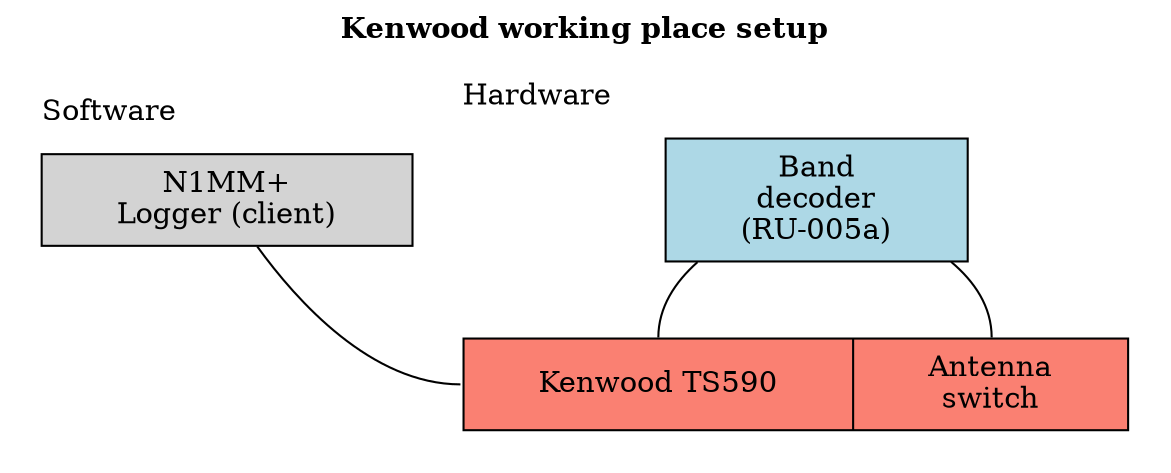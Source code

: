 digraph Arch {
node [style = filled, shape = rect, margin = "0.5,0.1"]
edge [arrowhead = none]

labelloc = top
label = <<b>Kenwood working place setup</b>>

subgraph cluster1 {
color = white
labeljust = l
node [style = filled, shape = rect, margin = "0.5,0.1"]
edge [arrowhead = none]
label = Software

software [shape = record, label = "<n1mm> N1MM+\nLogger (client)"]
}

subgraph cluster2 {
color = white
node [style = filled, shape = rect, margin = "0.5,0.1"]
edge [arrowhead = none]
labeljust = l
label = Hardware

controllingHardware [shape = record, fillcolor = lightblue, label = "<ru005> Band\ndecoder\n(RU-005a)"]
radioHardware [shape = record, fillcolor = salmon, label = "<trx> Kenwood TS590 | <antSwitch> Antenna\nswitch"]

controllingHardware : ru005 -> radioHardware : antSwitch
}

software : n1mm -> radioHardware : trx
radioHardware : trx -> controllingHardware : ru005
}
